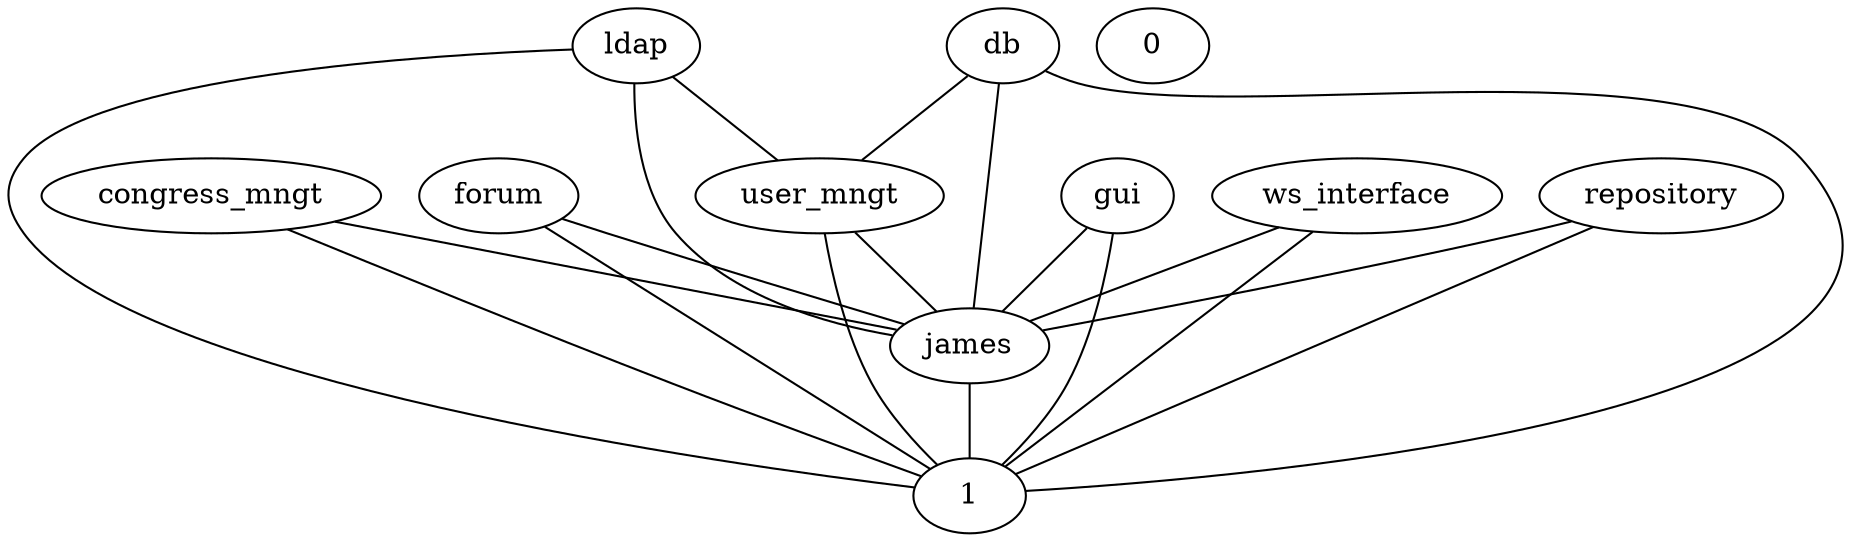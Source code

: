 graph G {
  ldap;
  congress_mngt;
  james;
  forum;
  user_mngt;
  gui;
  ws_interface;
  0;
  repository;
  db;
  1;
  user_mngt -- james;
  ldap -- user_mngt;
  james -- 1;
  db -- user_mngt;
  ws_interface -- james;
  gui -- james;
  ldap -- james;
  congress_mngt -- james;
  congress_mngt -- 1;
  forum -- james;
  forum -- 1;
  user_mngt -- 1;
  gui -- 1;
  ws_interface -- 1;
  repository -- james;
  repository -- 1;
  db -- james;
  db -- 1;
  ldap -- 1;
}
